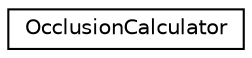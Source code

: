 digraph "Graphical Class Hierarchy"
{
  edge [fontname="Helvetica",fontsize="10",labelfontname="Helvetica",labelfontsize="10"];
  node [fontname="Helvetica",fontsize="10",shape=record];
  rankdir="LR";
  Node1 [label="OcclusionCalculator",height=0.2,width=0.4,color="black", fillcolor="white", style="filled",URL="$class_occlusion_calculator.html"];
}

